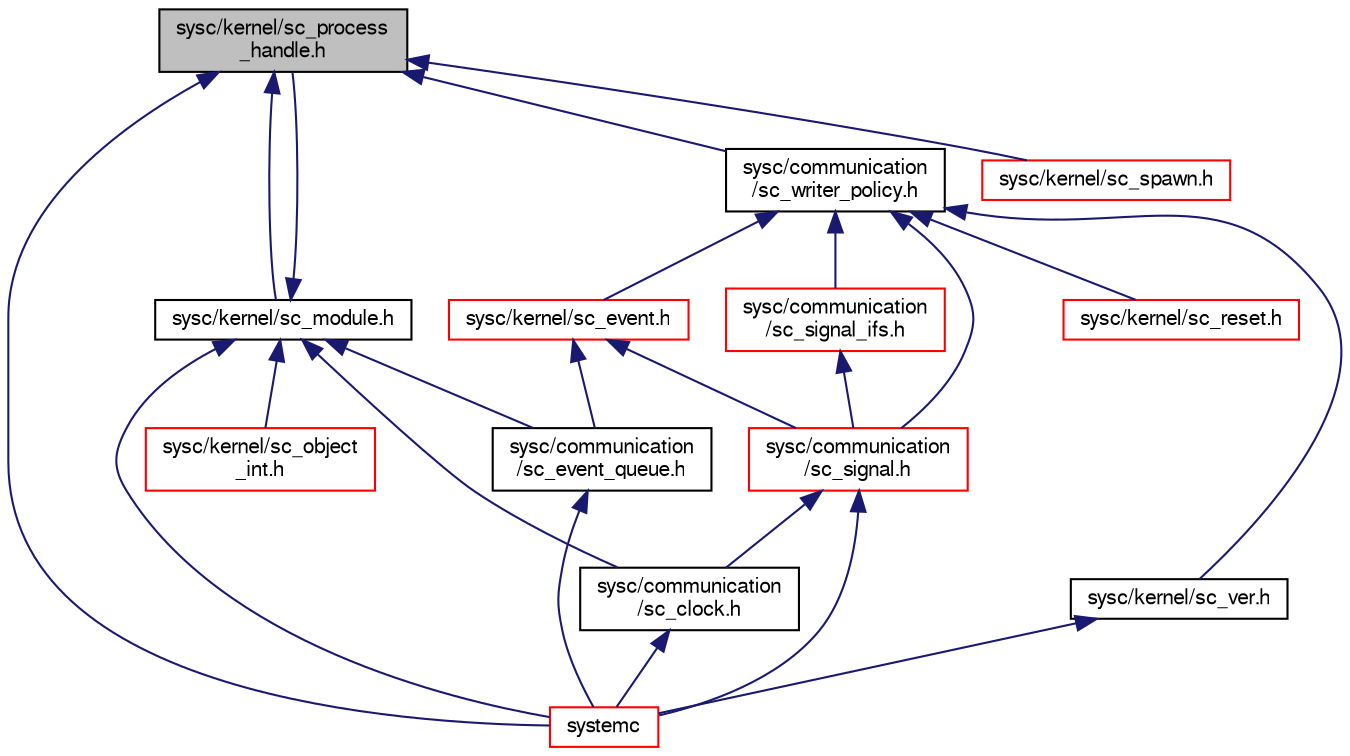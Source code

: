 digraph "sysc/kernel/sc_process_handle.h"
{
  edge [fontname="FreeSans",fontsize="10",labelfontname="FreeSans",labelfontsize="10"];
  node [fontname="FreeSans",fontsize="10",shape=record];
  Node52 [label="sysc/kernel/sc_process\l_handle.h",height=0.2,width=0.4,color="black", fillcolor="grey75", style="filled", fontcolor="black"];
  Node52 -> Node53 [dir="back",color="midnightblue",fontsize="10",style="solid",fontname="FreeSans"];
  Node53 [label="sysc/kernel/sc_module.h",height=0.2,width=0.4,color="black", fillcolor="white", style="filled",URL="$a00269.html"];
  Node53 -> Node54 [dir="back",color="midnightblue",fontsize="10",style="solid",fontname="FreeSans"];
  Node54 [label="systemc",height=0.2,width=0.4,color="red", fillcolor="white", style="filled",URL="$a00401.html"];
  Node53 -> Node52 [dir="back",color="midnightblue",fontsize="10",style="solid",fontname="FreeSans"];
  Node53 -> Node56 [dir="back",color="midnightblue",fontsize="10",style="solid",fontname="FreeSans"];
  Node56 [label="sysc/communication\l/sc_clock.h",height=0.2,width=0.4,color="black", fillcolor="white", style="filled",URL="$a00005.html"];
  Node56 -> Node54 [dir="back",color="midnightblue",fontsize="10",style="solid",fontname="FreeSans"];
  Node53 -> Node57 [dir="back",color="midnightblue",fontsize="10",style="solid",fontname="FreeSans"];
  Node57 [label="sysc/communication\l/sc_event_queue.h",height=0.2,width=0.4,color="black", fillcolor="white", style="filled",URL="$a00017.html"];
  Node57 -> Node54 [dir="back",color="midnightblue",fontsize="10",style="solid",fontname="FreeSans"];
  Node53 -> Node58 [dir="back",color="midnightblue",fontsize="10",style="solid",fontname="FreeSans"];
  Node58 [label="sysc/kernel/sc_object\l_int.h",height=0.2,width=0.4,color="red", fillcolor="white", style="filled",URL="$a00284.html"];
  Node52 -> Node54 [dir="back",color="midnightblue",fontsize="10",style="solid",fontname="FreeSans"];
  Node52 -> Node60 [dir="back",color="midnightblue",fontsize="10",style="solid",fontname="FreeSans"];
  Node60 [label="sysc/communication\l/sc_writer_policy.h",height=0.2,width=0.4,color="black", fillcolor="white", style="filled",URL="$a00080.html"];
  Node60 -> Node61 [dir="back",color="midnightblue",fontsize="10",style="solid",fontname="FreeSans"];
  Node61 [label="sysc/kernel/sc_ver.h",height=0.2,width=0.4,color="black", fillcolor="white", style="filled",URL="$a00332.html"];
  Node61 -> Node54 [dir="back",color="midnightblue",fontsize="10",style="solid",fontname="FreeSans"];
  Node60 -> Node62 [dir="back",color="midnightblue",fontsize="10",style="solid",fontname="FreeSans"];
  Node62 [label="sysc/kernel/sc_event.h",height=0.2,width=0.4,color="red", fillcolor="white", style="filled",URL="$a00248.html"];
  Node62 -> Node64 [dir="back",color="midnightblue",fontsize="10",style="solid",fontname="FreeSans"];
  Node64 [label="sysc/communication\l/sc_signal.h",height=0.2,width=0.4,color="red", fillcolor="white", style="filled",URL="$a00059.html"];
  Node64 -> Node56 [dir="back",color="midnightblue",fontsize="10",style="solid",fontname="FreeSans"];
  Node64 -> Node54 [dir="back",color="midnightblue",fontsize="10",style="solid",fontname="FreeSans"];
  Node62 -> Node57 [dir="back",color="midnightblue",fontsize="10",style="solid",fontname="FreeSans"];
  Node60 -> Node85 [dir="back",color="midnightblue",fontsize="10",style="solid",fontname="FreeSans"];
  Node85 [label="sysc/communication\l/sc_signal_ifs.h",height=0.2,width=0.4,color="red", fillcolor="white", style="filled",URL="$a00062.html"];
  Node85 -> Node64 [dir="back",color="midnightblue",fontsize="10",style="solid",fontname="FreeSans"];
  Node60 -> Node64 [dir="back",color="midnightblue",fontsize="10",style="solid",fontname="FreeSans"];
  Node60 -> Node86 [dir="back",color="midnightblue",fontsize="10",style="solid",fontname="FreeSans"];
  Node86 [label="sysc/kernel/sc_reset.h",height=0.2,width=0.4,color="red", fillcolor="white", style="filled",URL="$a00299.html"];
  Node52 -> Node78 [dir="back",color="midnightblue",fontsize="10",style="solid",fontname="FreeSans"];
  Node78 [label="sysc/kernel/sc_spawn.h",height=0.2,width=0.4,color="red", fillcolor="white", style="filled",URL="$a00317.html"];
}
